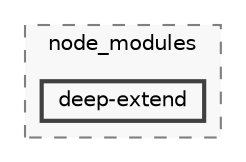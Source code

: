 digraph "backend/node_modules/deep-extend"
{
 // LATEX_PDF_SIZE
  bgcolor="transparent";
  edge [fontname=Helvetica,fontsize=10,labelfontname=Helvetica,labelfontsize=10];
  node [fontname=Helvetica,fontsize=10,shape=box,height=0.2,width=0.4];
  compound=true
  subgraph clusterdir_86dbea9de526ba50b112ba867d8b4b1f {
    graph [ bgcolor="#f8f8f8", pencolor="grey50", label="node_modules", fontname=Helvetica,fontsize=10 style="filled,dashed", URL="dir_86dbea9de526ba50b112ba867d8b4b1f.html",tooltip=""]
  dir_e9cba09283fe999388be8205198a8124 [label="deep-extend", fillcolor="#f8f8f8", color="grey25", style="filled,bold", URL="dir_e9cba09283fe999388be8205198a8124.html",tooltip=""];
  }
}
